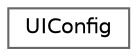 digraph "Graphical Class Hierarchy"
{
 // LATEX_PDF_SIZE
  bgcolor="transparent";
  edge [fontname=Helvetica,fontsize=10,labelfontname=Helvetica,labelfontsize=10];
  node [fontname=Helvetica,fontsize=10,shape=box,height=0.2,width=0.4];
  rankdir="LR";
  Node0 [id="Node000000",label="UIConfig",height=0.2,width=0.4,color="grey40", fillcolor="white", style="filled",URL="$d5/de1/classUIConfig.html",tooltip="Configuration settings for the user interface."];
}
